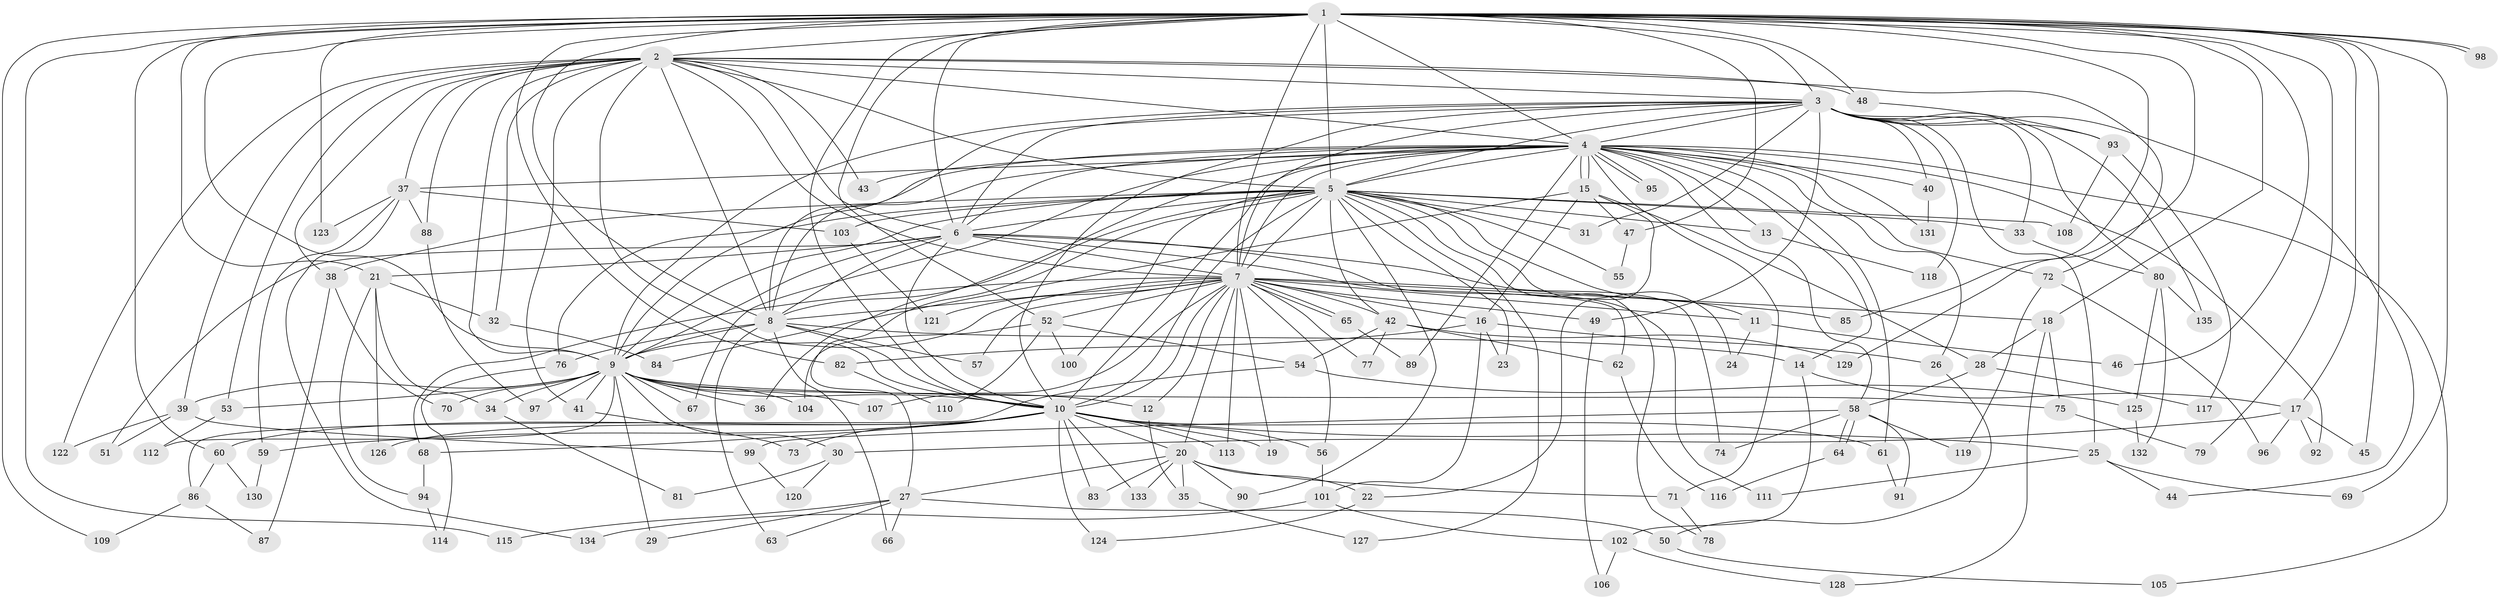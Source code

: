// coarse degree distribution, {31: 0.012345679012345678, 22: 0.024691358024691357, 13: 0.012345679012345678, 25: 0.012345679012345678, 4: 0.1111111111111111, 1: 0.06172839506172839, 2: 0.5185185185185185, 3: 0.14814814814814814, 7: 0.024691358024691357, 6: 0.024691358024691357, 8: 0.012345679012345678, 9: 0.012345679012345678, 12: 0.012345679012345678, 5: 0.012345679012345678}
// Generated by graph-tools (version 1.1) at 2025/47/03/04/25 21:47:31]
// undirected, 135 vertices, 295 edges
graph export_dot {
graph [start="1"]
  node [color=gray90,style=filled];
  1;
  2;
  3;
  4;
  5;
  6;
  7;
  8;
  9;
  10;
  11;
  12;
  13;
  14;
  15;
  16;
  17;
  18;
  19;
  20;
  21;
  22;
  23;
  24;
  25;
  26;
  27;
  28;
  29;
  30;
  31;
  32;
  33;
  34;
  35;
  36;
  37;
  38;
  39;
  40;
  41;
  42;
  43;
  44;
  45;
  46;
  47;
  48;
  49;
  50;
  51;
  52;
  53;
  54;
  55;
  56;
  57;
  58;
  59;
  60;
  61;
  62;
  63;
  64;
  65;
  66;
  67;
  68;
  69;
  70;
  71;
  72;
  73;
  74;
  75;
  76;
  77;
  78;
  79;
  80;
  81;
  82;
  83;
  84;
  85;
  86;
  87;
  88;
  89;
  90;
  91;
  92;
  93;
  94;
  95;
  96;
  97;
  98;
  99;
  100;
  101;
  102;
  103;
  104;
  105;
  106;
  107;
  108;
  109;
  110;
  111;
  112;
  113;
  114;
  115;
  116;
  117;
  118;
  119;
  120;
  121;
  122;
  123;
  124;
  125;
  126;
  127;
  128;
  129;
  130;
  131;
  132;
  133;
  134;
  135;
  1 -- 2;
  1 -- 3;
  1 -- 4;
  1 -- 5;
  1 -- 6;
  1 -- 7;
  1 -- 8;
  1 -- 9;
  1 -- 10;
  1 -- 17;
  1 -- 18;
  1 -- 21;
  1 -- 45;
  1 -- 46;
  1 -- 47;
  1 -- 48;
  1 -- 52;
  1 -- 60;
  1 -- 69;
  1 -- 79;
  1 -- 82;
  1 -- 85;
  1 -- 98;
  1 -- 98;
  1 -- 109;
  1 -- 115;
  1 -- 123;
  1 -- 129;
  2 -- 3;
  2 -- 4;
  2 -- 5;
  2 -- 6;
  2 -- 7;
  2 -- 8;
  2 -- 9;
  2 -- 10;
  2 -- 32;
  2 -- 37;
  2 -- 38;
  2 -- 39;
  2 -- 41;
  2 -- 43;
  2 -- 48;
  2 -- 53;
  2 -- 72;
  2 -- 88;
  2 -- 122;
  3 -- 4;
  3 -- 5;
  3 -- 6;
  3 -- 7;
  3 -- 8;
  3 -- 9;
  3 -- 10;
  3 -- 25;
  3 -- 31;
  3 -- 33;
  3 -- 40;
  3 -- 44;
  3 -- 49;
  3 -- 80;
  3 -- 93;
  3 -- 118;
  3 -- 135;
  4 -- 5;
  4 -- 6;
  4 -- 7;
  4 -- 8;
  4 -- 9;
  4 -- 10;
  4 -- 13;
  4 -- 14;
  4 -- 15;
  4 -- 15;
  4 -- 26;
  4 -- 36;
  4 -- 37;
  4 -- 40;
  4 -- 43;
  4 -- 58;
  4 -- 61;
  4 -- 67;
  4 -- 71;
  4 -- 72;
  4 -- 89;
  4 -- 92;
  4 -- 95;
  4 -- 95;
  4 -- 105;
  4 -- 131;
  5 -- 6;
  5 -- 7;
  5 -- 8;
  5 -- 9;
  5 -- 10;
  5 -- 11;
  5 -- 13;
  5 -- 23;
  5 -- 24;
  5 -- 27;
  5 -- 31;
  5 -- 33;
  5 -- 38;
  5 -- 42;
  5 -- 55;
  5 -- 76;
  5 -- 78;
  5 -- 90;
  5 -- 100;
  5 -- 103;
  5 -- 108;
  5 -- 127;
  6 -- 7;
  6 -- 8;
  6 -- 9;
  6 -- 10;
  6 -- 21;
  6 -- 51;
  6 -- 62;
  6 -- 74;
  6 -- 111;
  7 -- 8;
  7 -- 9;
  7 -- 10;
  7 -- 11;
  7 -- 12;
  7 -- 16;
  7 -- 18;
  7 -- 19;
  7 -- 20;
  7 -- 42;
  7 -- 49;
  7 -- 52;
  7 -- 56;
  7 -- 57;
  7 -- 65;
  7 -- 65;
  7 -- 68;
  7 -- 77;
  7 -- 85;
  7 -- 107;
  7 -- 113;
  7 -- 121;
  8 -- 9;
  8 -- 10;
  8 -- 14;
  8 -- 57;
  8 -- 63;
  8 -- 66;
  8 -- 76;
  9 -- 10;
  9 -- 12;
  9 -- 29;
  9 -- 30;
  9 -- 34;
  9 -- 36;
  9 -- 39;
  9 -- 41;
  9 -- 53;
  9 -- 67;
  9 -- 70;
  9 -- 75;
  9 -- 97;
  9 -- 104;
  9 -- 107;
  9 -- 112;
  10 -- 19;
  10 -- 20;
  10 -- 25;
  10 -- 56;
  10 -- 59;
  10 -- 60;
  10 -- 61;
  10 -- 68;
  10 -- 73;
  10 -- 83;
  10 -- 113;
  10 -- 124;
  10 -- 126;
  10 -- 133;
  11 -- 24;
  11 -- 46;
  12 -- 35;
  13 -- 118;
  14 -- 17;
  14 -- 102;
  15 -- 16;
  15 -- 22;
  15 -- 28;
  15 -- 47;
  15 -- 84;
  16 -- 23;
  16 -- 26;
  16 -- 82;
  16 -- 101;
  17 -- 30;
  17 -- 45;
  17 -- 92;
  17 -- 96;
  18 -- 28;
  18 -- 75;
  18 -- 128;
  20 -- 22;
  20 -- 27;
  20 -- 35;
  20 -- 71;
  20 -- 83;
  20 -- 90;
  20 -- 133;
  21 -- 32;
  21 -- 34;
  21 -- 94;
  21 -- 126;
  22 -- 124;
  25 -- 44;
  25 -- 69;
  25 -- 111;
  26 -- 50;
  27 -- 29;
  27 -- 50;
  27 -- 63;
  27 -- 66;
  27 -- 115;
  28 -- 58;
  28 -- 117;
  30 -- 81;
  30 -- 120;
  32 -- 84;
  33 -- 80;
  34 -- 81;
  35 -- 127;
  37 -- 59;
  37 -- 88;
  37 -- 103;
  37 -- 123;
  37 -- 134;
  38 -- 70;
  38 -- 87;
  39 -- 51;
  39 -- 99;
  39 -- 122;
  40 -- 131;
  41 -- 73;
  42 -- 54;
  42 -- 62;
  42 -- 77;
  42 -- 129;
  47 -- 55;
  48 -- 93;
  49 -- 106;
  50 -- 105;
  52 -- 54;
  52 -- 100;
  52 -- 104;
  52 -- 110;
  53 -- 112;
  54 -- 86;
  54 -- 125;
  56 -- 101;
  58 -- 64;
  58 -- 64;
  58 -- 74;
  58 -- 91;
  58 -- 99;
  58 -- 119;
  59 -- 130;
  60 -- 86;
  60 -- 130;
  61 -- 91;
  62 -- 116;
  64 -- 116;
  65 -- 89;
  68 -- 94;
  71 -- 78;
  72 -- 96;
  72 -- 119;
  75 -- 79;
  76 -- 114;
  80 -- 125;
  80 -- 132;
  80 -- 135;
  82 -- 110;
  86 -- 87;
  86 -- 109;
  88 -- 97;
  93 -- 108;
  93 -- 117;
  94 -- 114;
  99 -- 120;
  101 -- 102;
  101 -- 134;
  102 -- 106;
  102 -- 128;
  103 -- 121;
  125 -- 132;
}
